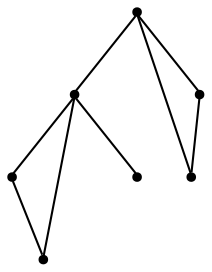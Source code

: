graph {
  node [shape=point,comment="{\"directed\":false,\"doi\":\"10.1007/978-3-030-04414-5_24\",\"figure\":\"1 (2)\"}"]

  v0 [pos="1198.5190751361577,383.0750068289956"]
  v1 [pos="1125.1709481189357,419.7426913254589"]
  v2 [pos="1088.4983630410363,346.3986744137126"]
  v3 [pos="1235.1873362016536,493.09103219661506"]
  v4 [pos="1271.6285866159683,307.1386490757796"]
  v5 [pos="1051.823790825084,566.4353034589149"]
  v6 [pos="1015.1564994829578,273.0587271108226"]

  v0 -- v1 [id="-1",pos="1198.5190751361577,383.0750068289956 1125.1709481189357,419.7426913254589 1125.1709481189357,419.7426913254589 1125.1709481189357,419.7426913254589"]
  v6 -- v4 [id="-2",pos="1015.1564994829578,273.0587271108226 1271.6285866159683,307.1386490757796 1271.6285866159683,307.1386490757796 1271.6285866159683,307.1386490757796"]
  v6 -- v5 [id="-3",pos="1015.1564994829578,273.0587271108226 1051.823790825084,566.4353034589149 1051.823790825084,566.4353034589149 1051.823790825084,566.4353034589149"]
  v6 -- v2 [id="-4",pos="1015.1564994829578,273.0587271108226 1088.4983630410363,346.3986744137126 1088.4983630410363,346.3986744137126 1088.4983630410363,346.3986744137126"]
  v5 -- v4 [id="-5",pos="1051.823790825084,566.4353034589149 1271.6285866159683,307.1386490757796 1271.6285866159683,307.1386490757796 1271.6285866159683,307.1386490757796"]
  v2 -- v0 [id="-7",pos="1088.4983630410363,346.3986744137126 1198.5190751361577,383.0750068289956 1198.5190751361577,383.0750068289956 1198.5190751361577,383.0750068289956"]
  v2 -- v1 [id="-8",pos="1088.4983630410363,346.3986744137126 1125.1709481189357,419.7426913254589 1125.1709481189357,419.7426913254589 1125.1709481189357,419.7426913254589"]
  v2 -- v3 [id="-9",pos="1088.4983630410363,346.3986744137126 1235.1873362016536,493.09103219661506 1235.1873362016536,493.09103219661506 1235.1873362016536,493.09103219661506"]
}